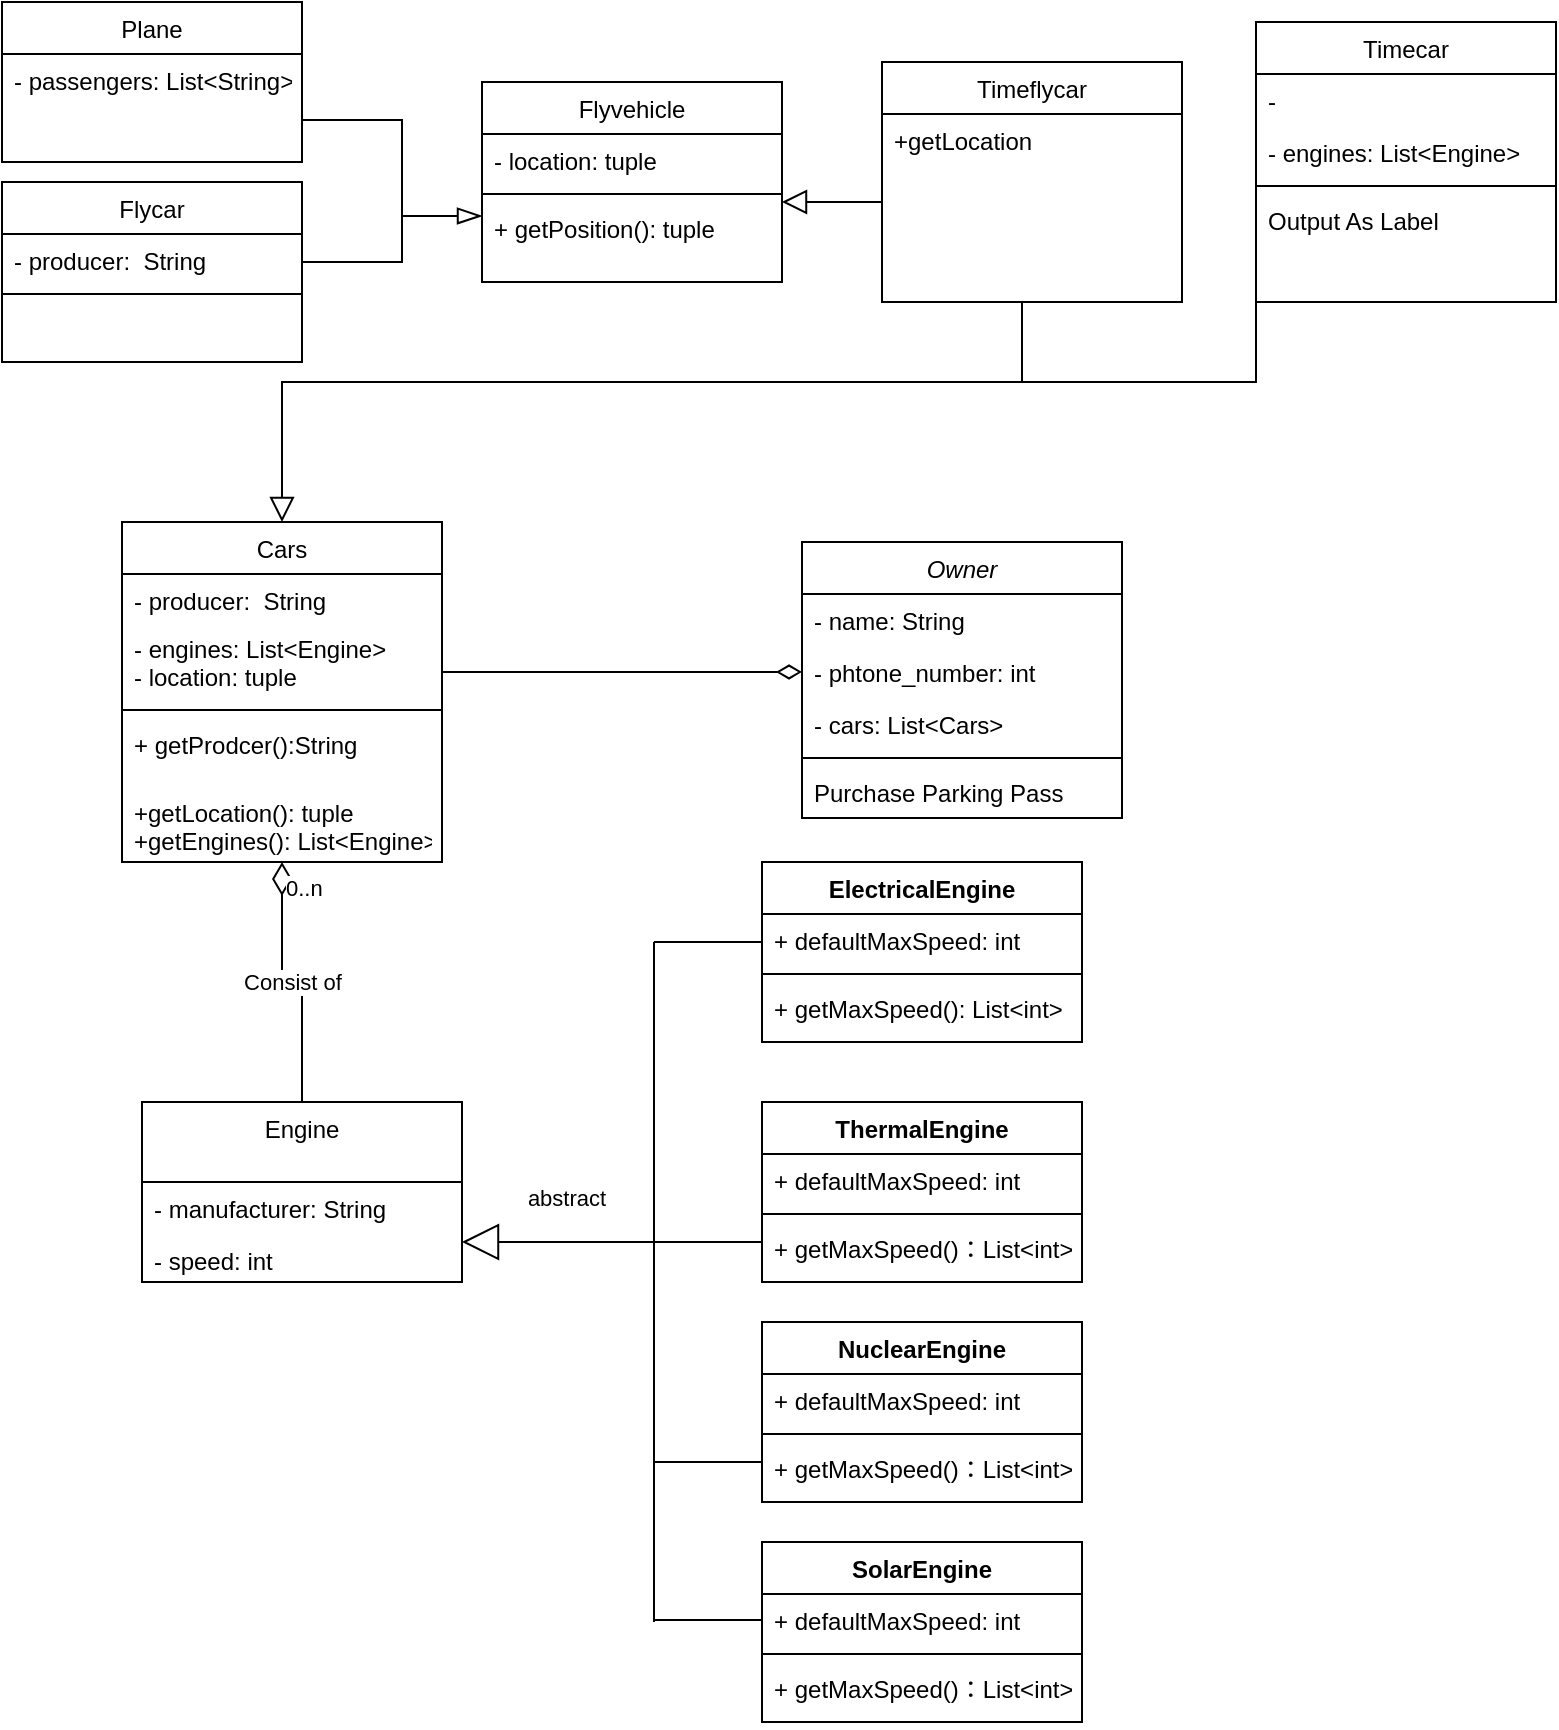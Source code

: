 <mxfile version="15.4.0" type="github">
  <diagram id="C5RBs43oDa-KdzZeNtuy" name="Page-1">
    <mxGraphModel dx="460" dy="792" grid="1" gridSize="10" guides="1" tooltips="1" connect="1" arrows="1" fold="1" page="1" pageScale="1" pageWidth="827" pageHeight="1169" math="0" shadow="0">
      <root>
        <mxCell id="WIyWlLk6GJQsqaUBKTNV-0" />
        <mxCell id="WIyWlLk6GJQsqaUBKTNV-1" parent="WIyWlLk6GJQsqaUBKTNV-0" />
        <mxCell id="zkfFHV4jXpPFQw0GAbJ--0" value="Owner" style="swimlane;fontStyle=2;align=center;verticalAlign=top;childLayout=stackLayout;horizontal=1;startSize=26;horizontalStack=0;resizeParent=1;resizeLast=0;collapsible=1;marginBottom=0;rounded=0;shadow=0;strokeWidth=1;" parent="WIyWlLk6GJQsqaUBKTNV-1" vertex="1">
          <mxGeometry x="450" y="280" width="160" height="138" as="geometry">
            <mxRectangle x="230" y="140" width="160" height="26" as="alternateBounds" />
          </mxGeometry>
        </mxCell>
        <mxCell id="zkfFHV4jXpPFQw0GAbJ--1" value="- name: String" style="text;align=left;verticalAlign=top;spacingLeft=4;spacingRight=4;overflow=hidden;rotatable=0;points=[[0,0.5],[1,0.5]];portConstraint=eastwest;perimeterSpacing=3;" parent="zkfFHV4jXpPFQw0GAbJ--0" vertex="1">
          <mxGeometry y="26" width="160" height="26" as="geometry" />
        </mxCell>
        <mxCell id="zkfFHV4jXpPFQw0GAbJ--2" value="- phtone_number: int" style="text;align=left;verticalAlign=top;spacingLeft=4;spacingRight=4;overflow=hidden;rotatable=0;points=[[0,0.5],[1,0.5]];portConstraint=eastwest;rounded=0;shadow=0;html=0;" parent="zkfFHV4jXpPFQw0GAbJ--0" vertex="1">
          <mxGeometry y="52" width="160" height="26" as="geometry" />
        </mxCell>
        <mxCell id="zkfFHV4jXpPFQw0GAbJ--3" value="- cars: List&lt;Cars&gt;" style="text;align=left;verticalAlign=top;spacingLeft=4;spacingRight=4;overflow=hidden;rotatable=0;points=[[0,0.5],[1,0.5]];portConstraint=eastwest;rounded=0;shadow=0;html=0;" parent="zkfFHV4jXpPFQw0GAbJ--0" vertex="1">
          <mxGeometry y="78" width="160" height="26" as="geometry" />
        </mxCell>
        <mxCell id="zkfFHV4jXpPFQw0GAbJ--4" value="" style="line;html=1;strokeWidth=1;align=left;verticalAlign=middle;spacingTop=-1;spacingLeft=3;spacingRight=3;rotatable=0;labelPosition=right;points=[];portConstraint=eastwest;" parent="zkfFHV4jXpPFQw0GAbJ--0" vertex="1">
          <mxGeometry y="104" width="160" height="8" as="geometry" />
        </mxCell>
        <mxCell id="zkfFHV4jXpPFQw0GAbJ--5" value="Purchase Parking Pass" style="text;align=left;verticalAlign=top;spacingLeft=4;spacingRight=4;overflow=hidden;rotatable=0;points=[[0,0.5],[1,0.5]];portConstraint=eastwest;" parent="zkfFHV4jXpPFQw0GAbJ--0" vertex="1">
          <mxGeometry y="112" width="160" height="26" as="geometry" />
        </mxCell>
        <mxCell id="zkfFHV4jXpPFQw0GAbJ--6" value="Engine" style="swimlane;fontStyle=0;align=center;verticalAlign=top;childLayout=stackLayout;horizontal=1;startSize=40;horizontalStack=0;resizeParent=1;resizeLast=0;collapsible=1;marginBottom=0;rounded=0;shadow=0;strokeWidth=1;" parent="WIyWlLk6GJQsqaUBKTNV-1" vertex="1">
          <mxGeometry x="120" y="560" width="160" height="90" as="geometry">
            <mxRectangle x="130" y="380" width="160" height="26" as="alternateBounds" />
          </mxGeometry>
        </mxCell>
        <mxCell id="zkfFHV4jXpPFQw0GAbJ--7" value="- manufacturer: String" style="text;align=left;verticalAlign=top;spacingLeft=4;spacingRight=4;overflow=hidden;rotatable=0;points=[[0,0.5],[1,0.5]];portConstraint=eastwest;" parent="zkfFHV4jXpPFQw0GAbJ--6" vertex="1">
          <mxGeometry y="40" width="160" height="26" as="geometry" />
        </mxCell>
        <mxCell id="zkfFHV4jXpPFQw0GAbJ--8" value="- speed: int" style="text;align=left;verticalAlign=top;spacingLeft=4;spacingRight=4;overflow=hidden;rotatable=0;points=[[0,0.5],[1,0.5]];portConstraint=eastwest;rounded=0;shadow=0;html=0;" parent="zkfFHV4jXpPFQw0GAbJ--6" vertex="1">
          <mxGeometry y="66" width="160" height="24" as="geometry" />
        </mxCell>
        <mxCell id="WK9aIZO4xvANbDTRSzgN-33" style="edgeStyle=orthogonalEdgeStyle;rounded=0;orthogonalLoop=1;jettySize=auto;html=1;exitX=0.5;exitY=1;exitDx=0;exitDy=0;entryX=0.5;entryY=0;entryDx=0;entryDy=0;endArrow=block;endFill=0;endSize=10;strokeWidth=1;" parent="WIyWlLk6GJQsqaUBKTNV-1" source="WK9aIZO4xvANbDTRSzgN-27" target="zkfFHV4jXpPFQw0GAbJ--17" edge="1">
          <mxGeometry relative="1" as="geometry">
            <Array as="points">
              <mxPoint x="560" y="160" />
              <mxPoint x="560" y="200" />
              <mxPoint x="190" y="200" />
            </Array>
          </mxGeometry>
        </mxCell>
        <mxCell id="zkfFHV4jXpPFQw0GAbJ--17" value="Cars" style="swimlane;fontStyle=0;align=center;verticalAlign=top;childLayout=stackLayout;horizontal=1;startSize=26;horizontalStack=0;resizeParent=1;resizeLast=0;collapsible=1;marginBottom=0;rounded=0;shadow=0;strokeWidth=1;" parent="WIyWlLk6GJQsqaUBKTNV-1" vertex="1">
          <mxGeometry x="110" y="270" width="160" height="170" as="geometry">
            <mxRectangle x="550" y="140" width="160" height="26" as="alternateBounds" />
          </mxGeometry>
        </mxCell>
        <mxCell id="zkfFHV4jXpPFQw0GAbJ--18" value="- producer:  String" style="text;align=left;verticalAlign=top;spacingLeft=4;spacingRight=4;overflow=hidden;rotatable=0;points=[[0,0.5],[1,0.5]];portConstraint=eastwest;" parent="zkfFHV4jXpPFQw0GAbJ--17" vertex="1">
          <mxGeometry y="26" width="160" height="24" as="geometry" />
        </mxCell>
        <mxCell id="zkfFHV4jXpPFQw0GAbJ--19" value="- engines: List&lt;Engine&gt;&#xa;- location: tuple" style="text;align=left;verticalAlign=top;spacingLeft=4;spacingRight=4;overflow=hidden;rotatable=0;points=[[0,0.5],[1,0.5]];portConstraint=eastwest;rounded=0;shadow=0;html=0;" parent="zkfFHV4jXpPFQw0GAbJ--17" vertex="1">
          <mxGeometry y="50" width="160" height="40" as="geometry" />
        </mxCell>
        <mxCell id="zkfFHV4jXpPFQw0GAbJ--23" value="" style="line;html=1;strokeWidth=1;align=left;verticalAlign=middle;spacingTop=-1;spacingLeft=3;spacingRight=3;rotatable=0;labelPosition=right;points=[];portConstraint=eastwest;" parent="zkfFHV4jXpPFQw0GAbJ--17" vertex="1">
          <mxGeometry y="90" width="160" height="8" as="geometry" />
        </mxCell>
        <mxCell id="zkfFHV4jXpPFQw0GAbJ--24" value="+ getProdcer():String" style="text;align=left;verticalAlign=top;spacingLeft=4;spacingRight=4;overflow=hidden;rotatable=0;points=[[0,0.5],[1,0.5]];portConstraint=eastwest;" parent="zkfFHV4jXpPFQw0GAbJ--17" vertex="1">
          <mxGeometry y="98" width="160" height="34" as="geometry" />
        </mxCell>
        <mxCell id="zkfFHV4jXpPFQw0GAbJ--25" value="+getLocation(): tuple&#xa;+getEngines(): List&lt;Engine&gt;" style="text;align=left;verticalAlign=top;spacingLeft=4;spacingRight=4;overflow=hidden;rotatable=0;points=[[0,0.5],[1,0.5]];portConstraint=eastwest;" parent="zkfFHV4jXpPFQw0GAbJ--17" vertex="1">
          <mxGeometry y="132" width="160" height="38" as="geometry" />
        </mxCell>
        <mxCell id="_yLd4r76muDsXMG08LjR-4" value="ThermalEngine" style="swimlane;fontStyle=1;align=center;verticalAlign=top;childLayout=stackLayout;horizontal=1;startSize=26;horizontalStack=0;resizeParent=1;resizeParentMax=0;resizeLast=0;collapsible=1;marginBottom=0;" parent="WIyWlLk6GJQsqaUBKTNV-1" vertex="1">
          <mxGeometry x="430" y="560" width="160" height="90" as="geometry" />
        </mxCell>
        <mxCell id="_yLd4r76muDsXMG08LjR-5" value="+ defaultMaxSpeed: int" style="text;strokeColor=none;fillColor=none;align=left;verticalAlign=top;spacingLeft=4;spacingRight=4;overflow=hidden;rotatable=0;points=[[0,0.5],[1,0.5]];portConstraint=eastwest;" parent="_yLd4r76muDsXMG08LjR-4" vertex="1">
          <mxGeometry y="26" width="160" height="26" as="geometry" />
        </mxCell>
        <mxCell id="_yLd4r76muDsXMG08LjR-6" value="" style="line;strokeWidth=1;fillColor=none;align=left;verticalAlign=middle;spacingTop=-1;spacingLeft=3;spacingRight=3;rotatable=0;labelPosition=right;points=[];portConstraint=eastwest;" parent="_yLd4r76muDsXMG08LjR-4" vertex="1">
          <mxGeometry y="52" width="160" height="8" as="geometry" />
        </mxCell>
        <mxCell id="_yLd4r76muDsXMG08LjR-7" value="+ getMaxSpeed()：List&lt;int&gt;" style="text;strokeColor=none;fillColor=none;align=left;verticalAlign=top;spacingLeft=4;spacingRight=4;overflow=hidden;rotatable=0;points=[[0,0.5],[1,0.5]];portConstraint=eastwest;" parent="_yLd4r76muDsXMG08LjR-4" vertex="1">
          <mxGeometry y="60" width="160" height="30" as="geometry" />
        </mxCell>
        <mxCell id="_yLd4r76muDsXMG08LjR-8" value="ElectricalEngine" style="swimlane;fontStyle=1;align=center;verticalAlign=top;childLayout=stackLayout;horizontal=1;startSize=26;horizontalStack=0;resizeParent=1;resizeParentMax=0;resizeLast=0;collapsible=1;marginBottom=0;" parent="WIyWlLk6GJQsqaUBKTNV-1" vertex="1">
          <mxGeometry x="430" y="440" width="160" height="90" as="geometry" />
        </mxCell>
        <mxCell id="_yLd4r76muDsXMG08LjR-9" value="+ defaultMaxSpeed: int" style="text;strokeColor=none;fillColor=none;align=left;verticalAlign=top;spacingLeft=4;spacingRight=4;overflow=hidden;rotatable=0;points=[[0,0.5],[1,0.5]];portConstraint=eastwest;" parent="_yLd4r76muDsXMG08LjR-8" vertex="1">
          <mxGeometry y="26" width="160" height="26" as="geometry" />
        </mxCell>
        <mxCell id="_yLd4r76muDsXMG08LjR-10" value="" style="line;strokeWidth=1;fillColor=none;align=left;verticalAlign=middle;spacingTop=-1;spacingLeft=3;spacingRight=3;rotatable=0;labelPosition=right;points=[];portConstraint=eastwest;" parent="_yLd4r76muDsXMG08LjR-8" vertex="1">
          <mxGeometry y="52" width="160" height="8" as="geometry" />
        </mxCell>
        <mxCell id="_yLd4r76muDsXMG08LjR-11" value="+ getMaxSpeed(): List&lt;int&gt;" style="text;strokeColor=none;fillColor=none;align=left;verticalAlign=top;spacingLeft=4;spacingRight=4;overflow=hidden;rotatable=0;points=[[0,0.5],[1,0.5]];portConstraint=eastwest;" parent="_yLd4r76muDsXMG08LjR-8" vertex="1">
          <mxGeometry y="60" width="160" height="30" as="geometry" />
        </mxCell>
        <mxCell id="_yLd4r76muDsXMG08LjR-21" value="abstract" style="endArrow=block;endSize=16;endFill=0;html=1;" parent="WIyWlLk6GJQsqaUBKTNV-1" edge="1">
          <mxGeometry x="-0.037" y="-22" width="160" relative="1" as="geometry">
            <mxPoint x="380" y="630" as="sourcePoint" />
            <mxPoint x="280" y="630" as="targetPoint" />
            <Array as="points" />
            <mxPoint as="offset" />
          </mxGeometry>
        </mxCell>
        <mxCell id="_yLd4r76muDsXMG08LjR-24" value="" style="endArrow=none;html=1;" parent="WIyWlLk6GJQsqaUBKTNV-1" edge="1">
          <mxGeometry width="50" height="50" relative="1" as="geometry">
            <mxPoint x="376" y="480" as="sourcePoint" />
            <mxPoint x="430" y="480" as="targetPoint" />
            <Array as="points" />
          </mxGeometry>
        </mxCell>
        <mxCell id="_yLd4r76muDsXMG08LjR-25" value="" style="endArrow=none;html=1;" parent="WIyWlLk6GJQsqaUBKTNV-1" edge="1">
          <mxGeometry width="50" height="50" relative="1" as="geometry">
            <mxPoint x="376" y="820" as="sourcePoint" />
            <mxPoint x="376" y="480" as="targetPoint" />
          </mxGeometry>
        </mxCell>
        <mxCell id="WK9aIZO4xvANbDTRSzgN-4" style="edgeStyle=orthogonalEdgeStyle;rounded=0;orthogonalLoop=1;jettySize=auto;html=1;exitX=0;exitY=0.5;exitDx=0;exitDy=0;endArrow=none;endFill=0;" parent="WIyWlLk6GJQsqaUBKTNV-1" source="_yLd4r76muDsXMG08LjR-7" edge="1">
          <mxGeometry relative="1" as="geometry">
            <mxPoint x="376" y="645" as="targetPoint" />
            <Array as="points">
              <mxPoint x="430" y="630" />
              <mxPoint x="376" y="630" />
            </Array>
          </mxGeometry>
        </mxCell>
        <mxCell id="WK9aIZO4xvANbDTRSzgN-5" value="NuclearEngine" style="swimlane;fontStyle=1;align=center;verticalAlign=top;childLayout=stackLayout;horizontal=1;startSize=26;horizontalStack=0;resizeParent=1;resizeParentMax=0;resizeLast=0;collapsible=1;marginBottom=0;" parent="WIyWlLk6GJQsqaUBKTNV-1" vertex="1">
          <mxGeometry x="430" y="670" width="160" height="90" as="geometry" />
        </mxCell>
        <mxCell id="WK9aIZO4xvANbDTRSzgN-6" value="+ defaultMaxSpeed: int" style="text;strokeColor=none;fillColor=none;align=left;verticalAlign=top;spacingLeft=4;spacingRight=4;overflow=hidden;rotatable=0;points=[[0,0.5],[1,0.5]];portConstraint=eastwest;" parent="WK9aIZO4xvANbDTRSzgN-5" vertex="1">
          <mxGeometry y="26" width="160" height="26" as="geometry" />
        </mxCell>
        <mxCell id="WK9aIZO4xvANbDTRSzgN-7" value="" style="line;strokeWidth=1;fillColor=none;align=left;verticalAlign=middle;spacingTop=-1;spacingLeft=3;spacingRight=3;rotatable=0;labelPosition=right;points=[];portConstraint=eastwest;" parent="WK9aIZO4xvANbDTRSzgN-5" vertex="1">
          <mxGeometry y="52" width="160" height="8" as="geometry" />
        </mxCell>
        <mxCell id="WK9aIZO4xvANbDTRSzgN-8" value="+ getMaxSpeed()：List&lt;int&gt;" style="text;strokeColor=none;fillColor=none;align=left;verticalAlign=top;spacingLeft=4;spacingRight=4;overflow=hidden;rotatable=0;points=[[0,0.5],[1,0.5]];portConstraint=eastwest;" parent="WK9aIZO4xvANbDTRSzgN-5" vertex="1">
          <mxGeometry y="60" width="160" height="30" as="geometry" />
        </mxCell>
        <mxCell id="WK9aIZO4xvANbDTRSzgN-9" style="edgeStyle=orthogonalEdgeStyle;rounded=0;orthogonalLoop=1;jettySize=auto;html=1;exitX=0;exitY=0.5;exitDx=0;exitDy=0;endArrow=none;endFill=0;" parent="WIyWlLk6GJQsqaUBKTNV-1" source="WK9aIZO4xvANbDTRSzgN-8" edge="1">
          <mxGeometry relative="1" as="geometry">
            <mxPoint x="376" y="795" as="targetPoint" />
            <Array as="points">
              <mxPoint x="430" y="740" />
              <mxPoint x="376" y="740" />
            </Array>
          </mxGeometry>
        </mxCell>
        <mxCell id="WK9aIZO4xvANbDTRSzgN-10" value="SolarEngine" style="swimlane;fontStyle=1;align=center;verticalAlign=top;childLayout=stackLayout;horizontal=1;startSize=26;horizontalStack=0;resizeParent=1;resizeParentMax=0;resizeLast=0;collapsible=1;marginBottom=0;" parent="WIyWlLk6GJQsqaUBKTNV-1" vertex="1">
          <mxGeometry x="430" y="780" width="160" height="90" as="geometry" />
        </mxCell>
        <mxCell id="WK9aIZO4xvANbDTRSzgN-11" value="+ defaultMaxSpeed: int" style="text;strokeColor=none;fillColor=none;align=left;verticalAlign=top;spacingLeft=4;spacingRight=4;overflow=hidden;rotatable=0;points=[[0,0.5],[1,0.5]];portConstraint=eastwest;" parent="WK9aIZO4xvANbDTRSzgN-10" vertex="1">
          <mxGeometry y="26" width="160" height="26" as="geometry" />
        </mxCell>
        <mxCell id="WK9aIZO4xvANbDTRSzgN-12" value="" style="line;strokeWidth=1;fillColor=none;align=left;verticalAlign=middle;spacingTop=-1;spacingLeft=3;spacingRight=3;rotatable=0;labelPosition=right;points=[];portConstraint=eastwest;" parent="WK9aIZO4xvANbDTRSzgN-10" vertex="1">
          <mxGeometry y="52" width="160" height="8" as="geometry" />
        </mxCell>
        <mxCell id="WK9aIZO4xvANbDTRSzgN-13" value="+ getMaxSpeed()：List&lt;int&gt;" style="text;strokeColor=none;fillColor=none;align=left;verticalAlign=top;spacingLeft=4;spacingRight=4;overflow=hidden;rotatable=0;points=[[0,0.5],[1,0.5]];portConstraint=eastwest;" parent="WK9aIZO4xvANbDTRSzgN-10" vertex="1">
          <mxGeometry y="60" width="160" height="30" as="geometry" />
        </mxCell>
        <mxCell id="WK9aIZO4xvANbDTRSzgN-14" style="edgeStyle=orthogonalEdgeStyle;rounded=0;orthogonalLoop=1;jettySize=auto;html=1;exitX=0;exitY=0.5;exitDx=0;exitDy=0;endArrow=none;endFill=0;" parent="WIyWlLk6GJQsqaUBKTNV-1" source="WK9aIZO4xvANbDTRSzgN-11" edge="1">
          <mxGeometry relative="1" as="geometry">
            <mxPoint x="376" y="819" as="targetPoint" />
          </mxGeometry>
        </mxCell>
        <mxCell id="WK9aIZO4xvANbDTRSzgN-15" value="Consist of" style="endArrow=none;html=1;endSize=12;startArrow=diamondThin;startSize=14;startFill=0;edgeStyle=orthogonalEdgeStyle;rounded=0;endFill=0;exitX=0.5;exitY=1;exitDx=0;exitDy=0;entryX=0.5;entryY=0;entryDx=0;entryDy=0;" parent="WIyWlLk6GJQsqaUBKTNV-1" source="zkfFHV4jXpPFQw0GAbJ--17" target="zkfFHV4jXpPFQw0GAbJ--6" edge="1">
          <mxGeometry relative="1" as="geometry">
            <mxPoint x="200" y="480" as="sourcePoint" />
            <mxPoint x="200" y="530" as="targetPoint" />
            <Array as="points" />
          </mxGeometry>
        </mxCell>
        <mxCell id="WK9aIZO4xvANbDTRSzgN-16" value="0..n" style="edgeLabel;resizable=0;html=1;align=left;verticalAlign=top;" parent="WK9aIZO4xvANbDTRSzgN-15" connectable="0" vertex="1">
          <mxGeometry x="-1" relative="1" as="geometry" />
        </mxCell>
        <mxCell id="WK9aIZO4xvANbDTRSzgN-20" value="Flyvehicle" style="swimlane;fontStyle=0;align=center;verticalAlign=top;childLayout=stackLayout;horizontal=1;startSize=26;horizontalStack=0;resizeParent=1;resizeLast=0;collapsible=1;marginBottom=0;rounded=0;shadow=0;strokeWidth=1;" parent="WIyWlLk6GJQsqaUBKTNV-1" vertex="1">
          <mxGeometry x="290" y="50" width="150" height="100" as="geometry">
            <mxRectangle x="550" y="140" width="160" height="26" as="alternateBounds" />
          </mxGeometry>
        </mxCell>
        <mxCell id="WK9aIZO4xvANbDTRSzgN-21" value="- location: tuple" style="text;align=left;verticalAlign=top;spacingLeft=4;spacingRight=4;overflow=hidden;rotatable=0;points=[[0,0.5],[1,0.5]];portConstraint=eastwest;" parent="WK9aIZO4xvANbDTRSzgN-20" vertex="1">
          <mxGeometry y="26" width="150" height="26" as="geometry" />
        </mxCell>
        <mxCell id="WK9aIZO4xvANbDTRSzgN-23" value="" style="line;html=1;strokeWidth=1;align=left;verticalAlign=middle;spacingTop=-1;spacingLeft=3;spacingRight=3;rotatable=0;labelPosition=right;points=[];portConstraint=eastwest;" parent="WK9aIZO4xvANbDTRSzgN-20" vertex="1">
          <mxGeometry y="52" width="150" height="8" as="geometry" />
        </mxCell>
        <mxCell id="WK9aIZO4xvANbDTRSzgN-24" value="+ getPosition(): tuple" style="text;align=left;verticalAlign=top;spacingLeft=4;spacingRight=4;overflow=hidden;rotatable=0;points=[[0,0.5],[1,0.5]];portConstraint=eastwest;" parent="WK9aIZO4xvANbDTRSzgN-20" vertex="1">
          <mxGeometry y="60" width="150" height="26" as="geometry" />
        </mxCell>
        <mxCell id="WK9aIZO4xvANbDTRSzgN-27" value="Timeflycar" style="swimlane;fontStyle=0;align=center;verticalAlign=top;childLayout=stackLayout;horizontal=1;startSize=26;horizontalStack=0;resizeParent=1;resizeLast=0;collapsible=1;marginBottom=0;rounded=0;shadow=0;strokeWidth=1;" parent="WIyWlLk6GJQsqaUBKTNV-1" vertex="1">
          <mxGeometry x="490" y="40" width="150" height="120" as="geometry">
            <mxRectangle x="550" y="140" width="160" height="26" as="alternateBounds" />
          </mxGeometry>
        </mxCell>
        <mxCell id="WK9aIZO4xvANbDTRSzgN-28" value="+getLocation" style="text;align=left;verticalAlign=top;spacingLeft=4;spacingRight=4;overflow=hidden;rotatable=0;points=[[0,0.5],[1,0.5]];portConstraint=eastwest;" parent="WK9aIZO4xvANbDTRSzgN-27" vertex="1">
          <mxGeometry y="26" width="150" height="26" as="geometry" />
        </mxCell>
        <mxCell id="WK9aIZO4xvANbDTRSzgN-34" value="" style="edgeStyle=orthogonalEdgeStyle;rounded=0;orthogonalLoop=1;jettySize=auto;html=1;endArrow=block;endFill=0;endSize=10;strokeWidth=1;" parent="WIyWlLk6GJQsqaUBKTNV-1" target="WK9aIZO4xvANbDTRSzgN-24" edge="1">
          <mxGeometry relative="1" as="geometry">
            <mxPoint x="490" y="110" as="sourcePoint" />
            <Array as="points">
              <mxPoint x="480" y="110" />
              <mxPoint x="480" y="110" />
            </Array>
          </mxGeometry>
        </mxCell>
        <mxCell id="WK9aIZO4xvANbDTRSzgN-35" value="Plane" style="swimlane;fontStyle=0;align=center;verticalAlign=top;childLayout=stackLayout;horizontal=1;startSize=26;horizontalStack=0;resizeParent=1;resizeLast=0;collapsible=1;marginBottom=0;rounded=0;shadow=0;strokeWidth=1;" parent="WIyWlLk6GJQsqaUBKTNV-1" vertex="1">
          <mxGeometry x="50" y="10" width="150" height="80" as="geometry">
            <mxRectangle x="550" y="140" width="160" height="26" as="alternateBounds" />
          </mxGeometry>
        </mxCell>
        <mxCell id="WK9aIZO4xvANbDTRSzgN-36" value="- passengers: List&lt;String&gt;" style="text;align=left;verticalAlign=top;spacingLeft=4;spacingRight=4;overflow=hidden;rotatable=0;points=[[0,0.5],[1,0.5]];portConstraint=eastwest;" parent="WK9aIZO4xvANbDTRSzgN-35" vertex="1">
          <mxGeometry y="26" width="150" height="26" as="geometry" />
        </mxCell>
        <mxCell id="WK9aIZO4xvANbDTRSzgN-42" style="edgeStyle=orthogonalEdgeStyle;rounded=0;orthogonalLoop=1;jettySize=auto;html=1;exitX=1;exitY=0.5;exitDx=0;exitDy=0;entryX=0;entryY=0.5;entryDx=0;entryDy=0;endArrow=diamondThin;endFill=0;endSize=10;strokeWidth=1;" parent="WIyWlLk6GJQsqaUBKTNV-1" source="zkfFHV4jXpPFQw0GAbJ--19" target="zkfFHV4jXpPFQw0GAbJ--2" edge="1">
          <mxGeometry relative="1" as="geometry">
            <Array as="points">
              <mxPoint x="270" y="345" />
            </Array>
          </mxGeometry>
        </mxCell>
        <mxCell id="WK9aIZO4xvANbDTRSzgN-43" value="Flycar" style="swimlane;fontStyle=0;align=center;verticalAlign=top;childLayout=stackLayout;horizontal=1;startSize=26;horizontalStack=0;resizeParent=1;resizeLast=0;collapsible=1;marginBottom=0;rounded=0;shadow=0;strokeWidth=1;" parent="WIyWlLk6GJQsqaUBKTNV-1" vertex="1">
          <mxGeometry x="50" y="100" width="150" height="90" as="geometry">
            <mxRectangle x="550" y="140" width="160" height="26" as="alternateBounds" />
          </mxGeometry>
        </mxCell>
        <mxCell id="WK9aIZO4xvANbDTRSzgN-44" value="- producer:  String" style="text;align=left;verticalAlign=top;spacingLeft=4;spacingRight=4;overflow=hidden;rotatable=0;points=[[0,0.5],[1,0.5]];portConstraint=eastwest;" parent="WK9aIZO4xvANbDTRSzgN-43" vertex="1">
          <mxGeometry y="26" width="150" height="26" as="geometry" />
        </mxCell>
        <mxCell id="WK9aIZO4xvANbDTRSzgN-46" value="" style="line;html=1;strokeWidth=1;align=left;verticalAlign=middle;spacingTop=-1;spacingLeft=3;spacingRight=3;rotatable=0;labelPosition=right;points=[];portConstraint=eastwest;" parent="WK9aIZO4xvANbDTRSzgN-43" vertex="1">
          <mxGeometry y="52" width="150" height="8" as="geometry" />
        </mxCell>
        <mxCell id="WK9aIZO4xvANbDTRSzgN-49" style="edgeStyle=orthogonalEdgeStyle;rounded=0;orthogonalLoop=1;jettySize=auto;html=1;exitX=1;exitY=0.5;exitDx=0;exitDy=0;entryX=0;entryY=0.269;entryDx=0;entryDy=0;entryPerimeter=0;endArrow=blockThin;endFill=0;endSize=10;strokeWidth=1;" parent="WIyWlLk6GJQsqaUBKTNV-1" source="WK9aIZO4xvANbDTRSzgN-36" target="WK9aIZO4xvANbDTRSzgN-24" edge="1">
          <mxGeometry relative="1" as="geometry">
            <Array as="points">
              <mxPoint x="250" y="69" />
              <mxPoint x="250" y="117" />
            </Array>
          </mxGeometry>
        </mxCell>
        <mxCell id="WK9aIZO4xvANbDTRSzgN-51" style="edgeStyle=orthogonalEdgeStyle;rounded=0;orthogonalLoop=1;jettySize=auto;html=1;exitX=1;exitY=0.5;exitDx=0;exitDy=0;endArrow=none;endFill=0;endSize=10;strokeWidth=1;" parent="WIyWlLk6GJQsqaUBKTNV-1" source="WK9aIZO4xvANbDTRSzgN-44" edge="1">
          <mxGeometry relative="1" as="geometry">
            <mxPoint x="250" y="110" as="targetPoint" />
            <Array as="points">
              <mxPoint x="200" y="140" />
              <mxPoint x="250" y="140" />
            </Array>
          </mxGeometry>
        </mxCell>
        <mxCell id="WK9aIZO4xvANbDTRSzgN-52" value="Timecar" style="swimlane;fontStyle=0;align=center;verticalAlign=top;childLayout=stackLayout;horizontal=1;startSize=26;horizontalStack=0;resizeParent=1;resizeLast=0;collapsible=1;marginBottom=0;rounded=0;shadow=0;strokeWidth=1;" parent="WIyWlLk6GJQsqaUBKTNV-1" vertex="1">
          <mxGeometry x="677" y="20" width="150" height="140" as="geometry">
            <mxRectangle x="550" y="140" width="160" height="26" as="alternateBounds" />
          </mxGeometry>
        </mxCell>
        <mxCell id="WK9aIZO4xvANbDTRSzgN-53" value="-" style="text;align=left;verticalAlign=top;spacingLeft=4;spacingRight=4;overflow=hidden;rotatable=0;points=[[0,0.5],[1,0.5]];portConstraint=eastwest;" parent="WK9aIZO4xvANbDTRSzgN-52" vertex="1">
          <mxGeometry y="26" width="150" height="26" as="geometry" />
        </mxCell>
        <mxCell id="WK9aIZO4xvANbDTRSzgN-54" value="- engines: List&lt;Engine&gt;" style="text;align=left;verticalAlign=top;spacingLeft=4;spacingRight=4;overflow=hidden;rotatable=0;points=[[0,0.5],[1,0.5]];portConstraint=eastwest;rounded=0;shadow=0;html=0;" parent="WK9aIZO4xvANbDTRSzgN-52" vertex="1">
          <mxGeometry y="52" width="150" height="26" as="geometry" />
        </mxCell>
        <mxCell id="WK9aIZO4xvANbDTRSzgN-55" value="" style="line;html=1;strokeWidth=1;align=left;verticalAlign=middle;spacingTop=-1;spacingLeft=3;spacingRight=3;rotatable=0;labelPosition=right;points=[];portConstraint=eastwest;" parent="WK9aIZO4xvANbDTRSzgN-52" vertex="1">
          <mxGeometry y="78" width="150" height="8" as="geometry" />
        </mxCell>
        <mxCell id="WK9aIZO4xvANbDTRSzgN-57" value="Output As Label" style="text;align=left;verticalAlign=top;spacingLeft=4;spacingRight=4;overflow=hidden;rotatable=0;points=[[0,0.5],[1,0.5]];portConstraint=eastwest;" parent="WK9aIZO4xvANbDTRSzgN-52" vertex="1">
          <mxGeometry y="86" width="150" height="26" as="geometry" />
        </mxCell>
        <mxCell id="WK9aIZO4xvANbDTRSzgN-61" style="edgeStyle=orthogonalEdgeStyle;rounded=0;orthogonalLoop=1;jettySize=auto;html=1;exitX=0;exitY=0.5;exitDx=0;exitDy=0;endArrow=none;endFill=0;endSize=10;strokeWidth=1;" parent="WIyWlLk6GJQsqaUBKTNV-1" source="WK9aIZO4xvANbDTRSzgN-57" edge="1">
          <mxGeometry relative="1" as="geometry">
            <mxPoint x="560" y="200" as="targetPoint" />
            <Array as="points">
              <mxPoint x="677" y="200" />
              <mxPoint x="560" y="200" />
            </Array>
          </mxGeometry>
        </mxCell>
      </root>
    </mxGraphModel>
  </diagram>
</mxfile>
